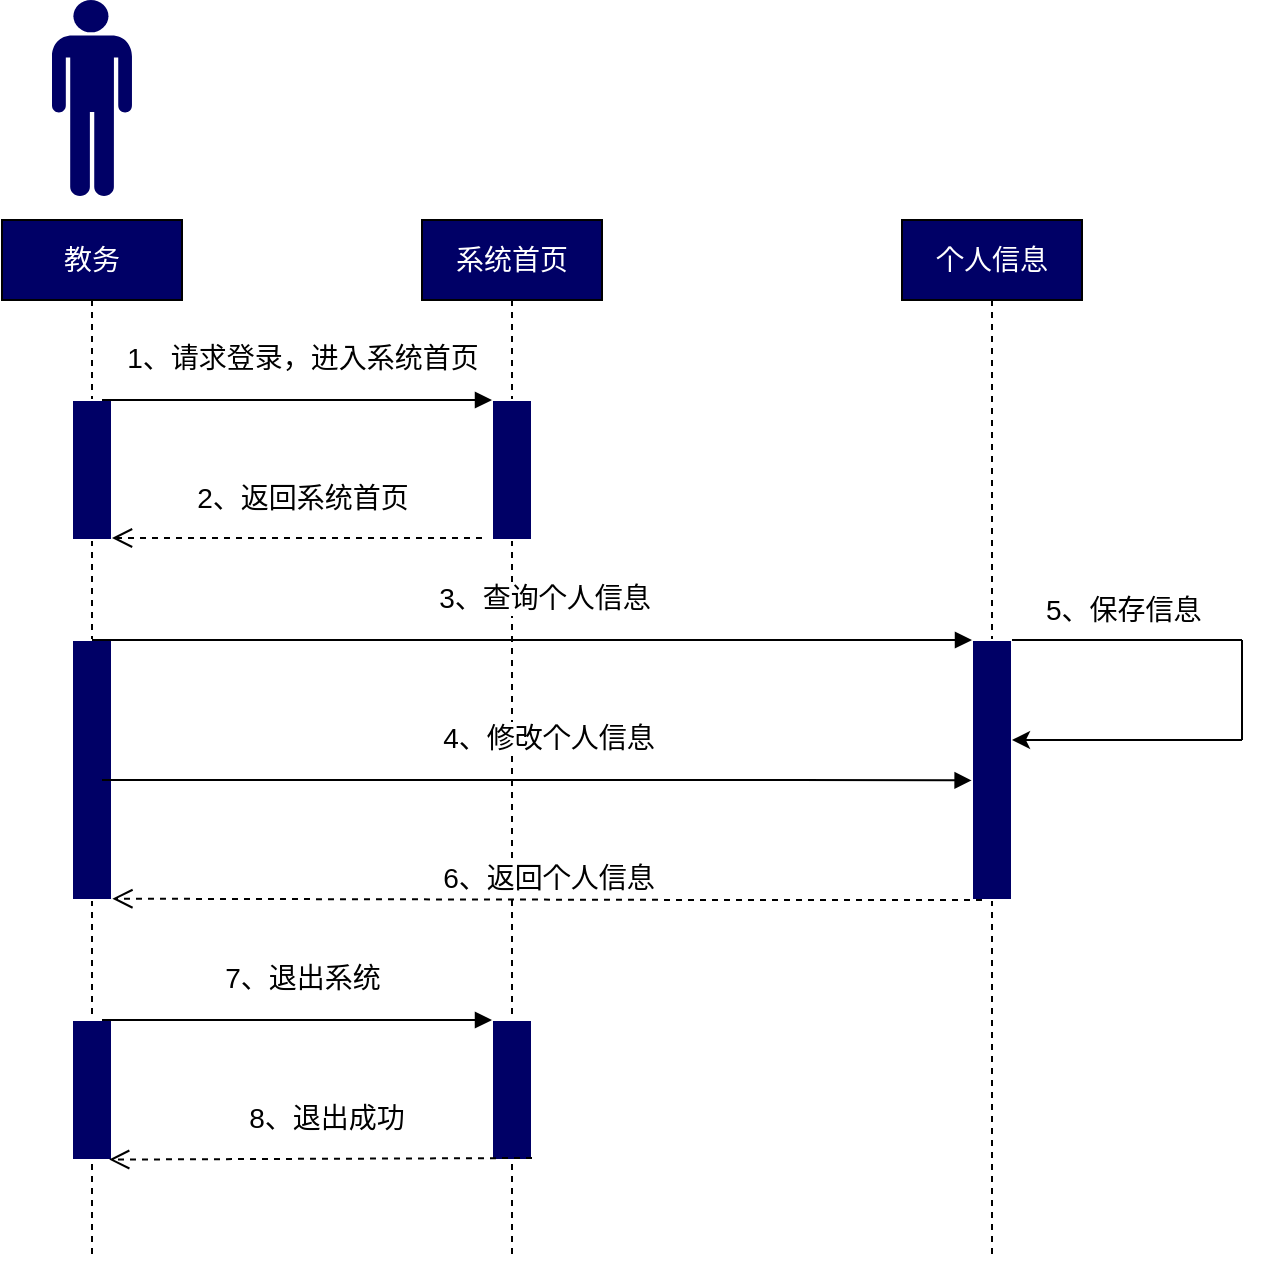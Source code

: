 <mxfile version="18.0.7" type="github">
  <diagram id="kgpKYQtTHZ0yAKxKKP6v" name="Page-1">
    <mxGraphModel dx="1038" dy="571" grid="1" gridSize="10" guides="1" tooltips="1" connect="1" arrows="1" fold="1" page="1" pageScale="1" pageWidth="850" pageHeight="1100" math="0" shadow="0">
      <root>
        <mxCell id="0" />
        <mxCell id="1" parent="0" />
        <mxCell id="5fQUCyzTzj2mSMap8bj5-2" value="" style="shape=mxgraph.signs.people.man_1;html=1;pointerEvents=1;fillColor=#000066;strokeColor=none;verticalLabelPosition=bottom;verticalAlign=top;align=center;sketch=0;" vertex="1" parent="1">
          <mxGeometry x="75" y="20" width="40" height="98" as="geometry" />
        </mxCell>
        <mxCell id="5fQUCyzTzj2mSMap8bj5-3" value="&lt;font style=&quot;font-size: 14px;&quot; color=&quot;#ffffff&quot;&gt;教务&lt;/font&gt;" style="shape=umlLifeline;perimeter=lifelinePerimeter;whiteSpace=wrap;html=1;container=1;collapsible=0;recursiveResize=0;outlineConnect=0;fillColor=#000066;" vertex="1" parent="1">
          <mxGeometry x="50" y="130" width="90" height="520" as="geometry" />
        </mxCell>
        <mxCell id="5fQUCyzTzj2mSMap8bj5-11" value="" style="html=1;points=[];perimeter=orthogonalPerimeter;fontSize=14;fontColor=#FFFFFF;strokeColor=#FFFFFF;fillColor=#000066;" vertex="1" parent="5fQUCyzTzj2mSMap8bj5-3">
          <mxGeometry x="35" y="90" width="20" height="70" as="geometry" />
        </mxCell>
        <mxCell id="5fQUCyzTzj2mSMap8bj5-13" value="" style="html=1;points=[];perimeter=orthogonalPerimeter;fontSize=14;fontColor=#FFFFFF;strokeColor=#FFFFFF;fillColor=#000066;" vertex="1" parent="5fQUCyzTzj2mSMap8bj5-3">
          <mxGeometry x="35" y="210" width="20" height="130" as="geometry" />
        </mxCell>
        <mxCell id="5fQUCyzTzj2mSMap8bj5-23" value="" style="html=1;points=[];perimeter=orthogonalPerimeter;fontSize=14;fontColor=#FFFFFF;strokeColor=#FFFFFF;fillColor=#000066;" vertex="1" parent="5fQUCyzTzj2mSMap8bj5-3">
          <mxGeometry x="35" y="400" width="20" height="70" as="geometry" />
        </mxCell>
        <mxCell id="5fQUCyzTzj2mSMap8bj5-5" value="&lt;font style=&quot;font-size: 14px;&quot; color=&quot;#ffffff&quot;&gt;系统首页&lt;/font&gt;" style="shape=umlLifeline;perimeter=lifelinePerimeter;whiteSpace=wrap;html=1;container=1;collapsible=0;recursiveResize=0;outlineConnect=0;fillColor=#000066;" vertex="1" parent="1">
          <mxGeometry x="260" y="130" width="90" height="520" as="geometry" />
        </mxCell>
        <mxCell id="5fQUCyzTzj2mSMap8bj5-8" value="" style="html=1;points=[];perimeter=orthogonalPerimeter;fontSize=14;fontColor=#FFFFFF;strokeColor=#FFFFFF;fillColor=#000066;" vertex="1" parent="5fQUCyzTzj2mSMap8bj5-5">
          <mxGeometry x="35" y="90" width="20" height="70" as="geometry" />
        </mxCell>
        <mxCell id="5fQUCyzTzj2mSMap8bj5-24" value="" style="html=1;points=[];perimeter=orthogonalPerimeter;fontSize=14;fontColor=#FFFFFF;strokeColor=#FFFFFF;fillColor=#000066;" vertex="1" parent="5fQUCyzTzj2mSMap8bj5-5">
          <mxGeometry x="35" y="400" width="20" height="70" as="geometry" />
        </mxCell>
        <mxCell id="5fQUCyzTzj2mSMap8bj5-6" value="&lt;font style=&quot;font-size: 14px;&quot; color=&quot;#ffffff&quot;&gt;个人信息&lt;/font&gt;" style="shape=umlLifeline;perimeter=lifelinePerimeter;whiteSpace=wrap;html=1;container=1;collapsible=0;recursiveResize=0;outlineConnect=0;fillColor=#000066;" vertex="1" parent="1">
          <mxGeometry x="500" y="130" width="90" height="520" as="geometry" />
        </mxCell>
        <mxCell id="5fQUCyzTzj2mSMap8bj5-15" value="" style="html=1;points=[];perimeter=orthogonalPerimeter;fontSize=14;fontColor=#FFFFFF;strokeColor=#FFFFFF;fillColor=#000066;" vertex="1" parent="5fQUCyzTzj2mSMap8bj5-6">
          <mxGeometry x="35" y="210" width="20" height="130" as="geometry" />
        </mxCell>
        <mxCell id="5fQUCyzTzj2mSMap8bj5-14" value="&lt;span style=&quot;&quot;&gt;&lt;font style=&quot;font-size: 14px;&quot;&gt;3、查询个人信息&lt;/font&gt;&lt;/span&gt;" style="html=1;verticalAlign=bottom;endArrow=block;entryX=0;entryY=0;rounded=0;fontSize=14;fontColor=#000000;labelBackgroundColor=#FFFFFF;labelBorderColor=none;" edge="1" parent="5fQUCyzTzj2mSMap8bj5-6" source="5fQUCyzTzj2mSMap8bj5-3">
          <mxGeometry x="0.026" y="10" relative="1" as="geometry">
            <mxPoint x="-160" y="210" as="sourcePoint" />
            <mxPoint x="35" y="210" as="targetPoint" />
            <Array as="points">
              <mxPoint x="-60" y="210" />
            </Array>
            <mxPoint as="offset" />
          </mxGeometry>
        </mxCell>
        <mxCell id="5fQUCyzTzj2mSMap8bj5-62" value="" style="endArrow=classic;html=1;sketch=0;curved=0;" edge="1" parent="5fQUCyzTzj2mSMap8bj5-6">
          <mxGeometry width="50" height="50" relative="1" as="geometry">
            <mxPoint x="170" y="260" as="sourcePoint" />
            <mxPoint x="55" y="260" as="targetPoint" />
          </mxGeometry>
        </mxCell>
        <mxCell id="5fQUCyzTzj2mSMap8bj5-9" value="&lt;span style=&quot;&quot;&gt;&lt;font style=&quot;font-size: 14px;&quot;&gt;1、请求登录，进入系统首页&lt;/font&gt;&lt;/span&gt;" style="html=1;verticalAlign=bottom;endArrow=block;entryX=0;entryY=0;rounded=0;fontSize=14;fontColor=#000000;labelBackgroundColor=#FFFFFF;labelBorderColor=none;exitX=0.75;exitY=0;exitDx=0;exitDy=0;exitPerimeter=0;" edge="1" target="5fQUCyzTzj2mSMap8bj5-8" parent="1" source="5fQUCyzTzj2mSMap8bj5-11">
          <mxGeometry x="0.026" y="10" relative="1" as="geometry">
            <mxPoint x="110" y="220" as="sourcePoint" />
            <Array as="points">
              <mxPoint x="200" y="220" />
            </Array>
            <mxPoint as="offset" />
          </mxGeometry>
        </mxCell>
        <mxCell id="5fQUCyzTzj2mSMap8bj5-12" value="2、返回系统首页" style="html=1;verticalAlign=bottom;endArrow=open;dashed=1;endSize=8;rounded=0;fontSize=14;fontColor=#000000;strokeColor=#000000;" edge="1" parent="1">
          <mxGeometry x="-0.027" y="-9" relative="1" as="geometry">
            <mxPoint x="290" y="289" as="sourcePoint" />
            <mxPoint x="105" y="289" as="targetPoint" />
            <mxPoint as="offset" />
          </mxGeometry>
        </mxCell>
        <mxCell id="5fQUCyzTzj2mSMap8bj5-16" value="&lt;span style=&quot;&quot;&gt;&lt;font style=&quot;font-size: 14px;&quot;&gt;4、修改个人信息&lt;/font&gt;&lt;/span&gt;" style="html=1;verticalAlign=bottom;endArrow=block;rounded=0;fontSize=14;fontColor=#000000;labelBackgroundColor=#FFFFFF;labelBorderColor=none;entryX=-0.01;entryY=0.54;entryDx=0;entryDy=0;entryPerimeter=0;" edge="1" parent="1" target="5fQUCyzTzj2mSMap8bj5-15">
          <mxGeometry x="0.026" y="10" relative="1" as="geometry">
            <mxPoint x="100" y="410" as="sourcePoint" />
            <mxPoint x="530" y="410" as="targetPoint" />
            <Array as="points">
              <mxPoint x="445.5" y="410" />
            </Array>
            <mxPoint as="offset" />
          </mxGeometry>
        </mxCell>
        <mxCell id="5fQUCyzTzj2mSMap8bj5-18" value="6、返回个人信息" style="html=1;verticalAlign=bottom;endArrow=open;dashed=1;endSize=8;rounded=0;labelBackgroundColor=#FFFFFF;labelBorderColor=none;fontSize=14;fontColor=#000000;strokeColor=#000000;exitX=0.25;exitY=1;exitDx=0;exitDy=0;exitPerimeter=0;entryX=1.01;entryY=0.995;entryDx=0;entryDy=0;entryPerimeter=0;" edge="1" parent="1" source="5fQUCyzTzj2mSMap8bj5-15" target="5fQUCyzTzj2mSMap8bj5-13">
          <mxGeometry relative="1" as="geometry">
            <mxPoint x="530" y="470" as="sourcePoint" />
            <mxPoint x="110" y="470" as="targetPoint" />
            <Array as="points">
              <mxPoint x="410" y="470" />
            </Array>
          </mxGeometry>
        </mxCell>
        <mxCell id="5fQUCyzTzj2mSMap8bj5-25" value="7、退出系统" style="html=1;verticalAlign=bottom;endArrow=block;entryX=0;entryY=0;rounded=0;fontSize=14;fontColor=#000000;labelBackgroundColor=#FFFFFF;labelBorderColor=none;exitX=0.75;exitY=0;exitDx=0;exitDy=0;exitPerimeter=0;" edge="1" parent="1" source="5fQUCyzTzj2mSMap8bj5-23" target="5fQUCyzTzj2mSMap8bj5-24">
          <mxGeometry x="0.026" y="10" relative="1" as="geometry">
            <mxPoint x="135" y="530" as="sourcePoint" />
            <Array as="points">
              <mxPoint x="225" y="530" />
            </Array>
            <mxPoint as="offset" />
          </mxGeometry>
        </mxCell>
        <mxCell id="5fQUCyzTzj2mSMap8bj5-26" value="8、退出成功" style="html=1;verticalAlign=bottom;endArrow=open;dashed=1;endSize=8;rounded=0;fontSize=14;fontColor=#000000;strokeColor=#000000;entryX=0.93;entryY=0.997;entryDx=0;entryDy=0;entryPerimeter=0;" edge="1" parent="1" target="5fQUCyzTzj2mSMap8bj5-23">
          <mxGeometry x="-0.027" y="-9" relative="1" as="geometry">
            <mxPoint x="315" y="599" as="sourcePoint" />
            <mxPoint x="130" y="599" as="targetPoint" />
            <mxPoint as="offset" />
          </mxGeometry>
        </mxCell>
        <mxCell id="5fQUCyzTzj2mSMap8bj5-43" value="" style="endArrow=none;html=1;edgeStyle=orthogonalEdgeStyle;sketch=0;curved=0;" edge="1" parent="1">
          <mxGeometry relative="1" as="geometry">
            <mxPoint x="270" y="340" as="sourcePoint" />
            <mxPoint x="430" y="340" as="targetPoint" />
          </mxGeometry>
        </mxCell>
        <mxCell id="5fQUCyzTzj2mSMap8bj5-46" value="" style="endArrow=none;html=1;edgeStyle=orthogonalEdgeStyle;sketch=0;curved=0;" edge="1" parent="1">
          <mxGeometry relative="1" as="geometry">
            <mxPoint x="555" y="340" as="sourcePoint" />
            <mxPoint x="670" y="340" as="targetPoint" />
          </mxGeometry>
        </mxCell>
        <mxCell id="5fQUCyzTzj2mSMap8bj5-54" value="" style="endArrow=none;html=1;edgeStyle=orthogonalEdgeStyle;sketch=0;curved=0;" edge="1" parent="1">
          <mxGeometry relative="1" as="geometry">
            <mxPoint x="670" y="390" as="sourcePoint" />
            <mxPoint x="670" y="340" as="targetPoint" />
          </mxGeometry>
        </mxCell>
        <mxCell id="5fQUCyzTzj2mSMap8bj5-63" value="&lt;font style=&quot;font-size: 14px;&quot;&gt;5、保存信息&lt;/font&gt;" style="text;whiteSpace=wrap;html=1;" vertex="1" parent="1">
          <mxGeometry x="570" y="310" width="120" height="20" as="geometry" />
        </mxCell>
      </root>
    </mxGraphModel>
  </diagram>
</mxfile>
